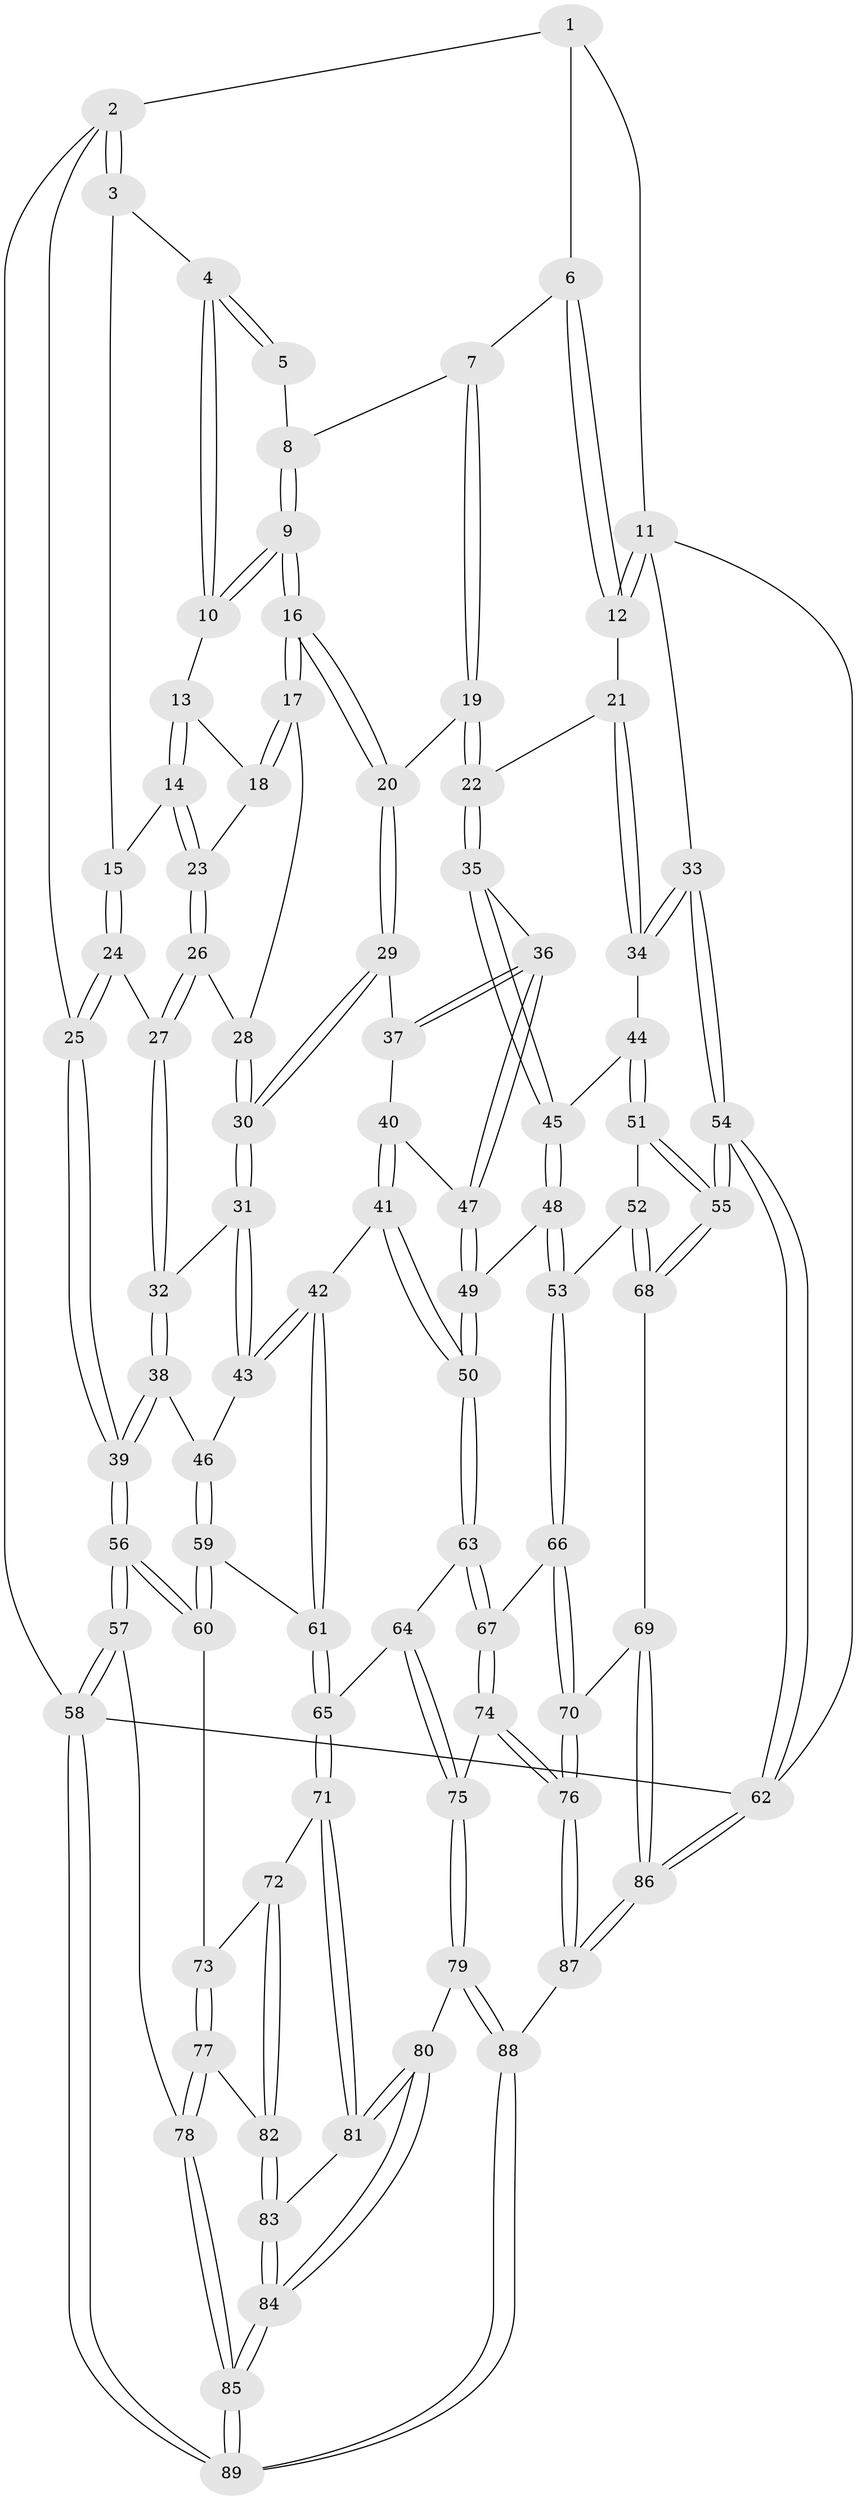 // Generated by graph-tools (version 1.1) at 2025/17/03/09/25 04:17:10]
// undirected, 89 vertices, 219 edges
graph export_dot {
graph [start="1"]
  node [color=gray90,style=filled];
  1 [pos="+0.8988396188147748+0"];
  2 [pos="+0+0"];
  3 [pos="+0+0"];
  4 [pos="+0.32530749060242525+0"];
  5 [pos="+0.6434942565940496+0"];
  6 [pos="+0.8858226584499682+0.09312500881210391"];
  7 [pos="+0.7013783281870336+0.10243740436511932"];
  8 [pos="+0.670287909471273+0"];
  9 [pos="+0.43214453032989425+0.17826500237615722"];
  10 [pos="+0.37488037676104474+0.07717718579108152"];
  11 [pos="+1+0.18512070089583157"];
  12 [pos="+0.9942822626745239+0.19334092477069123"];
  13 [pos="+0.27463112736895706+0.16367165901306893"];
  14 [pos="+0.1838209947441618+0.19196269716381065"];
  15 [pos="+0.1647897111740909+0.18754281805585724"];
  16 [pos="+0.44388738059452526+0.20788106747654392"];
  17 [pos="+0.3440478272420739+0.24483831191414007"];
  18 [pos="+0.26836092153747426+0.23009135943479583"];
  19 [pos="+0.6740514486574175+0.23371585731046038"];
  20 [pos="+0.4740270906757832+0.24326361407193423"];
  21 [pos="+0.8730334046784172+0.27354600172554594"];
  22 [pos="+0.7419149288778828+0.31781586686736335"];
  23 [pos="+0.24176790747526933+0.24810461002693973"];
  24 [pos="+0.0905729535936588+0.31739373747553895"];
  25 [pos="+0+0.35067950481755644"];
  26 [pos="+0.2429611034707636+0.28595711321986783"];
  27 [pos="+0.1852411417374131+0.36296766278450143"];
  28 [pos="+0.2959935771106472+0.28632114986091284"];
  29 [pos="+0.44519223075340364+0.3485882346160331"];
  30 [pos="+0.3352260938072914+0.4216322622835122"];
  31 [pos="+0.3102515412859928+0.44629588724314717"];
  32 [pos="+0.2109545002532511+0.397674324687489"];
  33 [pos="+1+0.4515455169131202"];
  34 [pos="+1+0.4823673145471512"];
  35 [pos="+0.736679252415468+0.43415037905316334"];
  36 [pos="+0.7132895636486699+0.4459533086216711"];
  37 [pos="+0.48506300045380774+0.39909303849584526"];
  38 [pos="+0.08794110241160012+0.5535731497912848"];
  39 [pos="+0+0.4770246433001174"];
  40 [pos="+0.5048870770145002+0.5195804529707311"];
  41 [pos="+0.42249720897596443+0.5961641126205178"];
  42 [pos="+0.3651059277199878+0.5858931024770921"];
  43 [pos="+0.3106036787961245+0.44963997657702637"];
  44 [pos="+0.8634762322161491+0.5380426079869225"];
  45 [pos="+0.7377088837698391+0.4351900812659127"];
  46 [pos="+0.13526370626640333+0.5951295409263827"];
  47 [pos="+0.6227517503505196+0.5292120442430401"];
  48 [pos="+0.6948532806096629+0.6701202316629583"];
  49 [pos="+0.6093931282666756+0.6538049820086208"];
  50 [pos="+0.530351940997528+0.7220803688004237"];
  51 [pos="+0.8623402745041769+0.5976124095937831"];
  52 [pos="+0.7795049171079912+0.7105487109015173"];
  53 [pos="+0.7775036982271469+0.7120654496504722"];
  54 [pos="+1+0.8065202382111943"];
  55 [pos="+1+0.8036963947062046"];
  56 [pos="+0+0.7837739165791544"];
  57 [pos="+0+0.8753087279098666"];
  58 [pos="+0+1"];
  59 [pos="+0.19023846503279226+0.6927966446263788"];
  60 [pos="+0.16466844347135542+0.7441151549871928"];
  61 [pos="+0.286494527725606+0.6664250717624238"];
  62 [pos="+1+1"];
  63 [pos="+0.5291222359612419+0.7439438042872027"];
  64 [pos="+0.5116635339305926+0.7576872700710277"];
  65 [pos="+0.39136281067944845+0.8095261551151124"];
  66 [pos="+0.7633556164322479+0.7572267140659271"];
  67 [pos="+0.5519664431284059+0.7647217405564879"];
  68 [pos="+1+0.8334003020668196"];
  69 [pos="+0.9938209988768552+0.8446647002614659"];
  70 [pos="+0.7646186273153268+0.8975952205390405"];
  71 [pos="+0.36717917438716974+0.8561523214741612"];
  72 [pos="+0.26070041762465185+0.8577237697490605"];
  73 [pos="+0.16903227821248704+0.7605538459095165"];
  74 [pos="+0.6392188021943794+0.903634768311761"];
  75 [pos="+0.4907597099461817+0.9120837054384312"];
  76 [pos="+0.7133760862045684+0.9720307560340866"];
  77 [pos="+0.11658080021390178+0.8980669109657934"];
  78 [pos="+0.10130649112754889+0.9185187284202401"];
  79 [pos="+0.42811293123661354+0.9726938223638837"];
  80 [pos="+0.4047382393043431+0.9468946417457597"];
  81 [pos="+0.3832821650315732+0.9021205436331692"];
  82 [pos="+0.2401224105404717+0.9209709856712427"];
  83 [pos="+0.240327290633163+0.9662891234283624"];
  84 [pos="+0.23655172615393966+0.9953346065338866"];
  85 [pos="+0.1812726593589123+1"];
  86 [pos="+0.8084773052315347+1"];
  87 [pos="+0.7044921416274826+1"];
  88 [pos="+0.5024991701318066+1"];
  89 [pos="+0.16705462436304308+1"];
  1 -- 2;
  1 -- 6;
  1 -- 11;
  2 -- 3;
  2 -- 3;
  2 -- 25;
  2 -- 58;
  3 -- 4;
  3 -- 15;
  4 -- 5;
  4 -- 5;
  4 -- 10;
  4 -- 10;
  5 -- 8;
  6 -- 7;
  6 -- 12;
  6 -- 12;
  7 -- 8;
  7 -- 19;
  7 -- 19;
  8 -- 9;
  8 -- 9;
  9 -- 10;
  9 -- 10;
  9 -- 16;
  9 -- 16;
  10 -- 13;
  11 -- 12;
  11 -- 12;
  11 -- 33;
  11 -- 62;
  12 -- 21;
  13 -- 14;
  13 -- 14;
  13 -- 18;
  14 -- 15;
  14 -- 23;
  14 -- 23;
  15 -- 24;
  15 -- 24;
  16 -- 17;
  16 -- 17;
  16 -- 20;
  16 -- 20;
  17 -- 18;
  17 -- 18;
  17 -- 28;
  18 -- 23;
  19 -- 20;
  19 -- 22;
  19 -- 22;
  20 -- 29;
  20 -- 29;
  21 -- 22;
  21 -- 34;
  21 -- 34;
  22 -- 35;
  22 -- 35;
  23 -- 26;
  23 -- 26;
  24 -- 25;
  24 -- 25;
  24 -- 27;
  25 -- 39;
  25 -- 39;
  26 -- 27;
  26 -- 27;
  26 -- 28;
  27 -- 32;
  27 -- 32;
  28 -- 30;
  28 -- 30;
  29 -- 30;
  29 -- 30;
  29 -- 37;
  30 -- 31;
  30 -- 31;
  31 -- 32;
  31 -- 43;
  31 -- 43;
  32 -- 38;
  32 -- 38;
  33 -- 34;
  33 -- 34;
  33 -- 54;
  33 -- 54;
  34 -- 44;
  35 -- 36;
  35 -- 45;
  35 -- 45;
  36 -- 37;
  36 -- 37;
  36 -- 47;
  36 -- 47;
  37 -- 40;
  38 -- 39;
  38 -- 39;
  38 -- 46;
  39 -- 56;
  39 -- 56;
  40 -- 41;
  40 -- 41;
  40 -- 47;
  41 -- 42;
  41 -- 50;
  41 -- 50;
  42 -- 43;
  42 -- 43;
  42 -- 61;
  42 -- 61;
  43 -- 46;
  44 -- 45;
  44 -- 51;
  44 -- 51;
  45 -- 48;
  45 -- 48;
  46 -- 59;
  46 -- 59;
  47 -- 49;
  47 -- 49;
  48 -- 49;
  48 -- 53;
  48 -- 53;
  49 -- 50;
  49 -- 50;
  50 -- 63;
  50 -- 63;
  51 -- 52;
  51 -- 55;
  51 -- 55;
  52 -- 53;
  52 -- 68;
  52 -- 68;
  53 -- 66;
  53 -- 66;
  54 -- 55;
  54 -- 55;
  54 -- 62;
  54 -- 62;
  55 -- 68;
  55 -- 68;
  56 -- 57;
  56 -- 57;
  56 -- 60;
  56 -- 60;
  57 -- 58;
  57 -- 58;
  57 -- 78;
  58 -- 89;
  58 -- 89;
  58 -- 62;
  59 -- 60;
  59 -- 60;
  59 -- 61;
  60 -- 73;
  61 -- 65;
  61 -- 65;
  62 -- 86;
  62 -- 86;
  63 -- 64;
  63 -- 67;
  63 -- 67;
  64 -- 65;
  64 -- 75;
  64 -- 75;
  65 -- 71;
  65 -- 71;
  66 -- 67;
  66 -- 70;
  66 -- 70;
  67 -- 74;
  67 -- 74;
  68 -- 69;
  69 -- 70;
  69 -- 86;
  69 -- 86;
  70 -- 76;
  70 -- 76;
  71 -- 72;
  71 -- 81;
  71 -- 81;
  72 -- 73;
  72 -- 82;
  72 -- 82;
  73 -- 77;
  73 -- 77;
  74 -- 75;
  74 -- 76;
  74 -- 76;
  75 -- 79;
  75 -- 79;
  76 -- 87;
  76 -- 87;
  77 -- 78;
  77 -- 78;
  77 -- 82;
  78 -- 85;
  78 -- 85;
  79 -- 80;
  79 -- 88;
  79 -- 88;
  80 -- 81;
  80 -- 81;
  80 -- 84;
  80 -- 84;
  81 -- 83;
  82 -- 83;
  82 -- 83;
  83 -- 84;
  83 -- 84;
  84 -- 85;
  84 -- 85;
  85 -- 89;
  85 -- 89;
  86 -- 87;
  86 -- 87;
  87 -- 88;
  88 -- 89;
  88 -- 89;
}
